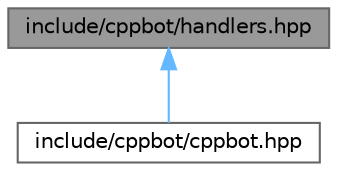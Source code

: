 digraph "include/cppbot/handlers.hpp"
{
 // LATEX_PDF_SIZE
  bgcolor="transparent";
  edge [fontname=Helvetica,fontsize=10,labelfontname=Helvetica,labelfontsize=10];
  node [fontname=Helvetica,fontsize=10,shape=box,height=0.2,width=0.4];
  Node1 [id="Node000001",label="include/cppbot/handlers.hpp",height=0.2,width=0.4,color="gray40", fillcolor="grey60", style="filled", fontcolor="black",tooltip="Heaader contains handler classes using in bot."];
  Node1 -> Node2 [id="edge1_Node000001_Node000002",dir="back",color="steelblue1",style="solid",tooltip=" "];
  Node2 [id="Node000002",label="include/cppbot/cppbot.hpp",height=0.2,width=0.4,color="grey40", fillcolor="white", style="filled",URL="$cppbot_8hpp.html",tooltip="Main header of CppBot library."];
}
